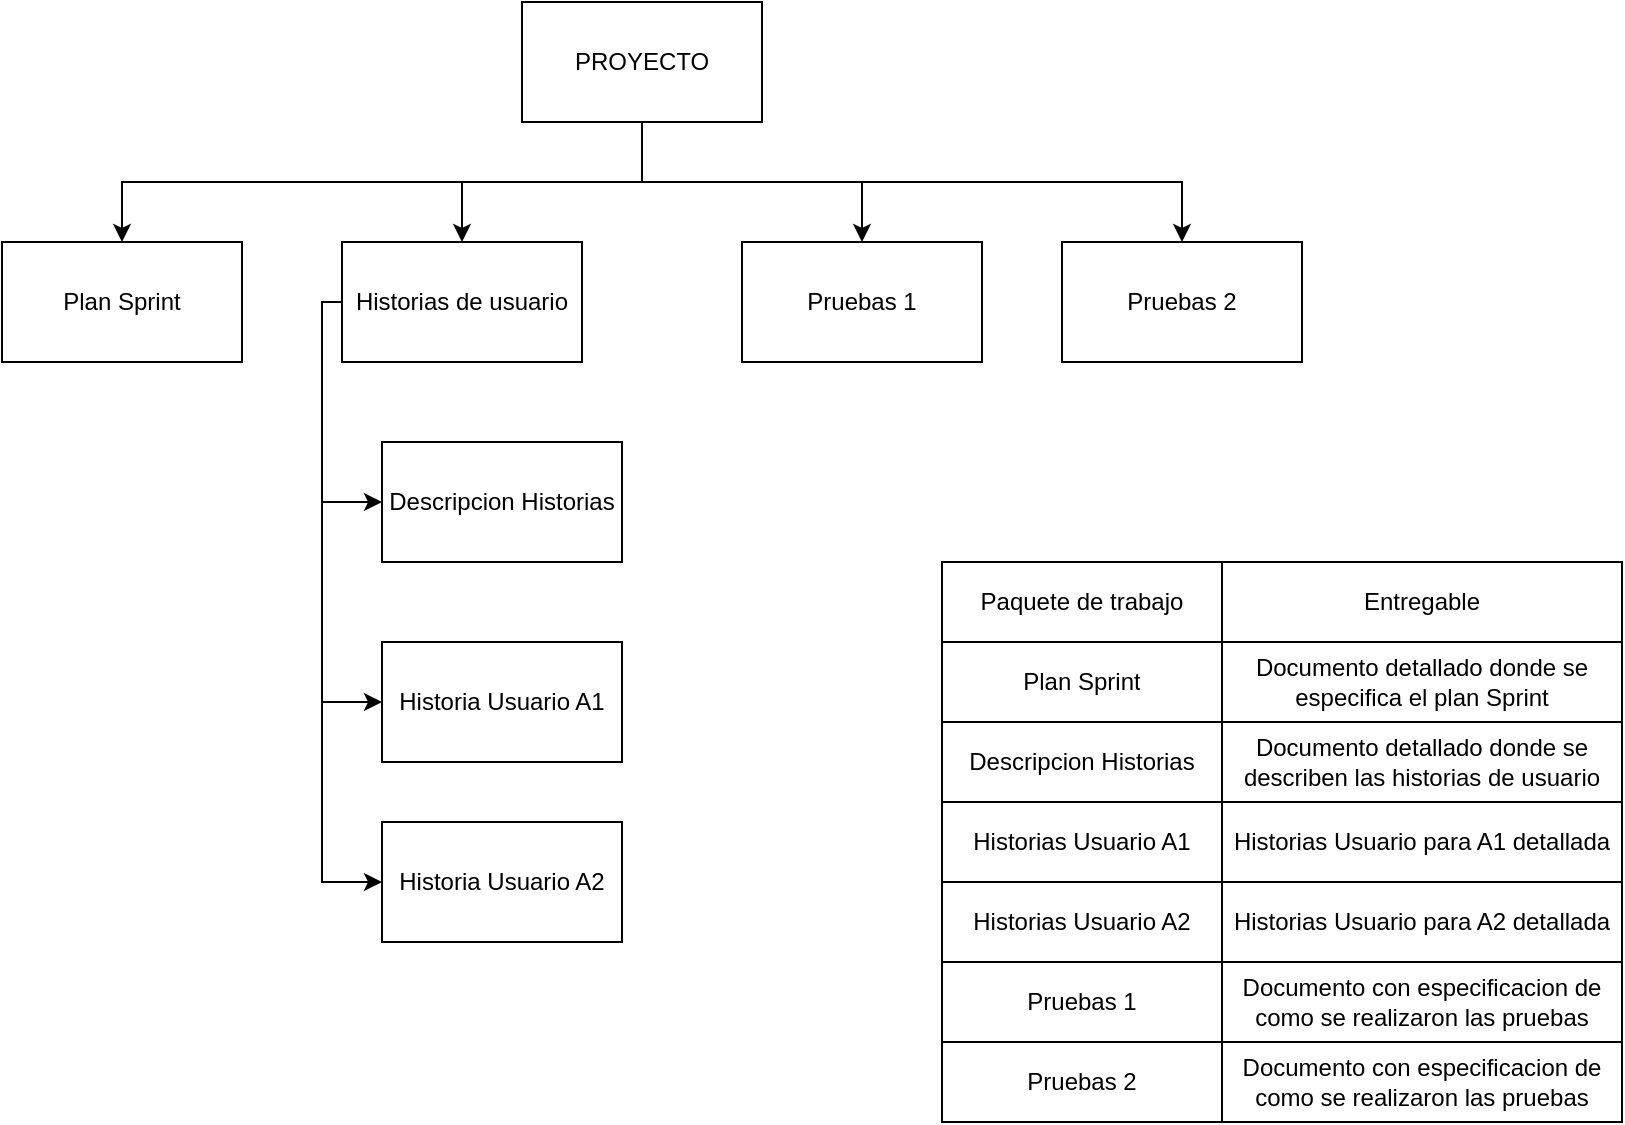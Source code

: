 <mxfile version="24.3.1" type="device">
  <diagram name="Página-1" id="Zy2oA5RtfVl5QKjA0RhK">
    <mxGraphModel dx="1050" dy="583" grid="1" gridSize="10" guides="1" tooltips="1" connect="1" arrows="1" fold="1" page="1" pageScale="1" pageWidth="2000" pageHeight="2000" math="0" shadow="0">
      <root>
        <mxCell id="0" />
        <mxCell id="1" parent="0" />
        <mxCell id="IyjVgv8g9DxbyRXuitOh-7" style="edgeStyle=orthogonalEdgeStyle;rounded=0;orthogonalLoop=1;jettySize=auto;html=1;" edge="1" parent="1" source="IyjVgv8g9DxbyRXuitOh-1" target="IyjVgv8g9DxbyRXuitOh-2">
          <mxGeometry relative="1" as="geometry">
            <Array as="points">
              <mxPoint x="490" y="190" />
              <mxPoint x="230" y="190" />
            </Array>
          </mxGeometry>
        </mxCell>
        <mxCell id="IyjVgv8g9DxbyRXuitOh-8" style="edgeStyle=orthogonalEdgeStyle;rounded=0;orthogonalLoop=1;jettySize=auto;html=1;" edge="1" parent="1" source="IyjVgv8g9DxbyRXuitOh-1" target="IyjVgv8g9DxbyRXuitOh-3">
          <mxGeometry relative="1" as="geometry" />
        </mxCell>
        <mxCell id="IyjVgv8g9DxbyRXuitOh-14" style="edgeStyle=orthogonalEdgeStyle;rounded=0;orthogonalLoop=1;jettySize=auto;html=1;" edge="1" parent="1" source="IyjVgv8g9DxbyRXuitOh-1" target="IyjVgv8g9DxbyRXuitOh-12">
          <mxGeometry relative="1" as="geometry" />
        </mxCell>
        <mxCell id="IyjVgv8g9DxbyRXuitOh-15" style="edgeStyle=orthogonalEdgeStyle;rounded=0;orthogonalLoop=1;jettySize=auto;html=1;" edge="1" parent="1" source="IyjVgv8g9DxbyRXuitOh-1" target="IyjVgv8g9DxbyRXuitOh-13">
          <mxGeometry relative="1" as="geometry">
            <Array as="points">
              <mxPoint x="490" y="190" />
              <mxPoint x="760" y="190" />
            </Array>
          </mxGeometry>
        </mxCell>
        <mxCell id="IyjVgv8g9DxbyRXuitOh-1" value="PROYECTO" style="rounded=0;whiteSpace=wrap;html=1;" vertex="1" parent="1">
          <mxGeometry x="430" y="100" width="120" height="60" as="geometry" />
        </mxCell>
        <mxCell id="IyjVgv8g9DxbyRXuitOh-2" value="Plan Sprint" style="rounded=0;whiteSpace=wrap;html=1;" vertex="1" parent="1">
          <mxGeometry x="170" y="220" width="120" height="60" as="geometry" />
        </mxCell>
        <mxCell id="IyjVgv8g9DxbyRXuitOh-9" style="edgeStyle=orthogonalEdgeStyle;rounded=0;orthogonalLoop=1;jettySize=auto;html=1;entryX=0;entryY=0.5;entryDx=0;entryDy=0;" edge="1" parent="1" source="IyjVgv8g9DxbyRXuitOh-3" target="IyjVgv8g9DxbyRXuitOh-4">
          <mxGeometry relative="1" as="geometry">
            <Array as="points">
              <mxPoint x="330" y="250" />
              <mxPoint x="330" y="350" />
            </Array>
          </mxGeometry>
        </mxCell>
        <mxCell id="IyjVgv8g9DxbyRXuitOh-10" style="edgeStyle=orthogonalEdgeStyle;rounded=0;orthogonalLoop=1;jettySize=auto;html=1;entryX=0;entryY=0.5;entryDx=0;entryDy=0;" edge="1" parent="1" source="IyjVgv8g9DxbyRXuitOh-3" target="IyjVgv8g9DxbyRXuitOh-5">
          <mxGeometry relative="1" as="geometry">
            <Array as="points">
              <mxPoint x="330" y="250" />
              <mxPoint x="330" y="450" />
            </Array>
          </mxGeometry>
        </mxCell>
        <mxCell id="IyjVgv8g9DxbyRXuitOh-11" style="edgeStyle=orthogonalEdgeStyle;rounded=0;orthogonalLoop=1;jettySize=auto;html=1;entryX=0;entryY=0.5;entryDx=0;entryDy=0;" edge="1" parent="1" source="IyjVgv8g9DxbyRXuitOh-3" target="IyjVgv8g9DxbyRXuitOh-6">
          <mxGeometry relative="1" as="geometry">
            <Array as="points">
              <mxPoint x="330" y="250" />
              <mxPoint x="330" y="540" />
            </Array>
          </mxGeometry>
        </mxCell>
        <mxCell id="IyjVgv8g9DxbyRXuitOh-3" value="Historias de usuario" style="rounded=0;whiteSpace=wrap;html=1;" vertex="1" parent="1">
          <mxGeometry x="340" y="220" width="120" height="60" as="geometry" />
        </mxCell>
        <mxCell id="IyjVgv8g9DxbyRXuitOh-4" value="Descripcion Historias" style="rounded=0;whiteSpace=wrap;html=1;" vertex="1" parent="1">
          <mxGeometry x="360" y="320" width="120" height="60" as="geometry" />
        </mxCell>
        <mxCell id="IyjVgv8g9DxbyRXuitOh-5" value="Historia Usuario A1" style="rounded=0;whiteSpace=wrap;html=1;" vertex="1" parent="1">
          <mxGeometry x="360" y="420" width="120" height="60" as="geometry" />
        </mxCell>
        <mxCell id="IyjVgv8g9DxbyRXuitOh-6" value="Historia Usuario A2" style="rounded=0;whiteSpace=wrap;html=1;" vertex="1" parent="1">
          <mxGeometry x="360" y="510" width="120" height="60" as="geometry" />
        </mxCell>
        <mxCell id="IyjVgv8g9DxbyRXuitOh-12" value="Pruebas 1" style="rounded=0;whiteSpace=wrap;html=1;" vertex="1" parent="1">
          <mxGeometry x="540" y="220" width="120" height="60" as="geometry" />
        </mxCell>
        <mxCell id="IyjVgv8g9DxbyRXuitOh-13" value="Pruebas 2" style="rounded=0;whiteSpace=wrap;html=1;" vertex="1" parent="1">
          <mxGeometry x="700" y="220" width="120" height="60" as="geometry" />
        </mxCell>
        <mxCell id="IyjVgv8g9DxbyRXuitOh-17" value="" style="shape=table;startSize=0;container=1;collapsible=0;childLayout=tableLayout;" vertex="1" parent="1">
          <mxGeometry x="640" y="380" width="340" height="280" as="geometry" />
        </mxCell>
        <mxCell id="IyjVgv8g9DxbyRXuitOh-18" value="" style="shape=tableRow;horizontal=0;startSize=0;swimlaneHead=0;swimlaneBody=0;strokeColor=inherit;top=0;left=0;bottom=0;right=0;collapsible=0;dropTarget=0;fillColor=none;points=[[0,0.5],[1,0.5]];portConstraint=eastwest;" vertex="1" parent="IyjVgv8g9DxbyRXuitOh-17">
          <mxGeometry width="340" height="40" as="geometry" />
        </mxCell>
        <mxCell id="IyjVgv8g9DxbyRXuitOh-19" value="Paquete de trabajo" style="shape=partialRectangle;html=1;whiteSpace=wrap;connectable=0;strokeColor=inherit;overflow=hidden;fillColor=none;top=0;left=0;bottom=0;right=0;pointerEvents=1;" vertex="1" parent="IyjVgv8g9DxbyRXuitOh-18">
          <mxGeometry width="140" height="40" as="geometry">
            <mxRectangle width="140" height="40" as="alternateBounds" />
          </mxGeometry>
        </mxCell>
        <mxCell id="IyjVgv8g9DxbyRXuitOh-20" value="Entregable" style="shape=partialRectangle;html=1;whiteSpace=wrap;connectable=0;strokeColor=inherit;overflow=hidden;fillColor=none;top=0;left=0;bottom=0;right=0;pointerEvents=1;" vertex="1" parent="IyjVgv8g9DxbyRXuitOh-18">
          <mxGeometry x="140" width="200" height="40" as="geometry">
            <mxRectangle width="200" height="40" as="alternateBounds" />
          </mxGeometry>
        </mxCell>
        <mxCell id="IyjVgv8g9DxbyRXuitOh-21" value="" style="shape=tableRow;horizontal=0;startSize=0;swimlaneHead=0;swimlaneBody=0;strokeColor=inherit;top=0;left=0;bottom=0;right=0;collapsible=0;dropTarget=0;fillColor=none;points=[[0,0.5],[1,0.5]];portConstraint=eastwest;" vertex="1" parent="IyjVgv8g9DxbyRXuitOh-17">
          <mxGeometry y="40" width="340" height="40" as="geometry" />
        </mxCell>
        <mxCell id="IyjVgv8g9DxbyRXuitOh-22" value="Plan Sprint" style="shape=partialRectangle;html=1;whiteSpace=wrap;connectable=0;strokeColor=inherit;overflow=hidden;fillColor=none;top=0;left=0;bottom=0;right=0;pointerEvents=1;" vertex="1" parent="IyjVgv8g9DxbyRXuitOh-21">
          <mxGeometry width="140" height="40" as="geometry">
            <mxRectangle width="140" height="40" as="alternateBounds" />
          </mxGeometry>
        </mxCell>
        <mxCell id="IyjVgv8g9DxbyRXuitOh-23" value="Documento detallado donde se especifica el plan Sprint" style="shape=partialRectangle;html=1;whiteSpace=wrap;connectable=0;strokeColor=inherit;overflow=hidden;fillColor=none;top=0;left=0;bottom=0;right=0;pointerEvents=1;" vertex="1" parent="IyjVgv8g9DxbyRXuitOh-21">
          <mxGeometry x="140" width="200" height="40" as="geometry">
            <mxRectangle width="200" height="40" as="alternateBounds" />
          </mxGeometry>
        </mxCell>
        <mxCell id="IyjVgv8g9DxbyRXuitOh-24" value="" style="shape=tableRow;horizontal=0;startSize=0;swimlaneHead=0;swimlaneBody=0;strokeColor=inherit;top=0;left=0;bottom=0;right=0;collapsible=0;dropTarget=0;fillColor=none;points=[[0,0.5],[1,0.5]];portConstraint=eastwest;" vertex="1" parent="IyjVgv8g9DxbyRXuitOh-17">
          <mxGeometry y="80" width="340" height="40" as="geometry" />
        </mxCell>
        <mxCell id="IyjVgv8g9DxbyRXuitOh-25" value="Descripcion Historias" style="shape=partialRectangle;html=1;whiteSpace=wrap;connectable=0;strokeColor=inherit;overflow=hidden;fillColor=none;top=0;left=0;bottom=0;right=0;pointerEvents=1;" vertex="1" parent="IyjVgv8g9DxbyRXuitOh-24">
          <mxGeometry width="140" height="40" as="geometry">
            <mxRectangle width="140" height="40" as="alternateBounds" />
          </mxGeometry>
        </mxCell>
        <mxCell id="IyjVgv8g9DxbyRXuitOh-26" value="Documento detallado donde se describen las historias de usuario" style="shape=partialRectangle;html=1;whiteSpace=wrap;connectable=0;strokeColor=inherit;overflow=hidden;fillColor=none;top=0;left=0;bottom=0;right=0;pointerEvents=1;" vertex="1" parent="IyjVgv8g9DxbyRXuitOh-24">
          <mxGeometry x="140" width="200" height="40" as="geometry">
            <mxRectangle width="200" height="40" as="alternateBounds" />
          </mxGeometry>
        </mxCell>
        <mxCell id="IyjVgv8g9DxbyRXuitOh-27" value="" style="shape=tableRow;horizontal=0;startSize=0;swimlaneHead=0;swimlaneBody=0;strokeColor=inherit;top=0;left=0;bottom=0;right=0;collapsible=0;dropTarget=0;fillColor=none;points=[[0,0.5],[1,0.5]];portConstraint=eastwest;" vertex="1" parent="IyjVgv8g9DxbyRXuitOh-17">
          <mxGeometry y="120" width="340" height="40" as="geometry" />
        </mxCell>
        <mxCell id="IyjVgv8g9DxbyRXuitOh-28" value="Historias Usuario A1" style="shape=partialRectangle;html=1;whiteSpace=wrap;connectable=0;strokeColor=inherit;overflow=hidden;fillColor=none;top=0;left=0;bottom=0;right=0;pointerEvents=1;" vertex="1" parent="IyjVgv8g9DxbyRXuitOh-27">
          <mxGeometry width="140" height="40" as="geometry">
            <mxRectangle width="140" height="40" as="alternateBounds" />
          </mxGeometry>
        </mxCell>
        <mxCell id="IyjVgv8g9DxbyRXuitOh-29" value="Historias Usuario para A1 detallada" style="shape=partialRectangle;html=1;whiteSpace=wrap;connectable=0;strokeColor=inherit;overflow=hidden;fillColor=none;top=0;left=0;bottom=0;right=0;pointerEvents=1;" vertex="1" parent="IyjVgv8g9DxbyRXuitOh-27">
          <mxGeometry x="140" width="200" height="40" as="geometry">
            <mxRectangle width="200" height="40" as="alternateBounds" />
          </mxGeometry>
        </mxCell>
        <mxCell id="IyjVgv8g9DxbyRXuitOh-30" value="" style="shape=tableRow;horizontal=0;startSize=0;swimlaneHead=0;swimlaneBody=0;strokeColor=inherit;top=0;left=0;bottom=0;right=0;collapsible=0;dropTarget=0;fillColor=none;points=[[0,0.5],[1,0.5]];portConstraint=eastwest;" vertex="1" parent="IyjVgv8g9DxbyRXuitOh-17">
          <mxGeometry y="160" width="340" height="40" as="geometry" />
        </mxCell>
        <mxCell id="IyjVgv8g9DxbyRXuitOh-31" value="Historias Usuario A2" style="shape=partialRectangle;html=1;whiteSpace=wrap;connectable=0;strokeColor=inherit;overflow=hidden;fillColor=none;top=0;left=0;bottom=0;right=0;pointerEvents=1;" vertex="1" parent="IyjVgv8g9DxbyRXuitOh-30">
          <mxGeometry width="140" height="40" as="geometry">
            <mxRectangle width="140" height="40" as="alternateBounds" />
          </mxGeometry>
        </mxCell>
        <mxCell id="IyjVgv8g9DxbyRXuitOh-32" value="Historias Usuario para A2 detallada" style="shape=partialRectangle;html=1;whiteSpace=wrap;connectable=0;strokeColor=inherit;overflow=hidden;fillColor=none;top=0;left=0;bottom=0;right=0;pointerEvents=1;" vertex="1" parent="IyjVgv8g9DxbyRXuitOh-30">
          <mxGeometry x="140" width="200" height="40" as="geometry">
            <mxRectangle width="200" height="40" as="alternateBounds" />
          </mxGeometry>
        </mxCell>
        <mxCell id="IyjVgv8g9DxbyRXuitOh-33" value="" style="shape=tableRow;horizontal=0;startSize=0;swimlaneHead=0;swimlaneBody=0;strokeColor=inherit;top=0;left=0;bottom=0;right=0;collapsible=0;dropTarget=0;fillColor=none;points=[[0,0.5],[1,0.5]];portConstraint=eastwest;" vertex="1" parent="IyjVgv8g9DxbyRXuitOh-17">
          <mxGeometry y="200" width="340" height="40" as="geometry" />
        </mxCell>
        <mxCell id="IyjVgv8g9DxbyRXuitOh-34" value="Pruebas 1" style="shape=partialRectangle;html=1;whiteSpace=wrap;connectable=0;strokeColor=inherit;overflow=hidden;fillColor=none;top=0;left=0;bottom=0;right=0;pointerEvents=1;" vertex="1" parent="IyjVgv8g9DxbyRXuitOh-33">
          <mxGeometry width="140" height="40" as="geometry">
            <mxRectangle width="140" height="40" as="alternateBounds" />
          </mxGeometry>
        </mxCell>
        <mxCell id="IyjVgv8g9DxbyRXuitOh-35" value="Documento con especificacion de como se realizaron las pruebas" style="shape=partialRectangle;html=1;whiteSpace=wrap;connectable=0;strokeColor=inherit;overflow=hidden;fillColor=none;top=0;left=0;bottom=0;right=0;pointerEvents=1;" vertex="1" parent="IyjVgv8g9DxbyRXuitOh-33">
          <mxGeometry x="140" width="200" height="40" as="geometry">
            <mxRectangle width="200" height="40" as="alternateBounds" />
          </mxGeometry>
        </mxCell>
        <mxCell id="IyjVgv8g9DxbyRXuitOh-36" value="" style="shape=tableRow;horizontal=0;startSize=0;swimlaneHead=0;swimlaneBody=0;strokeColor=inherit;top=0;left=0;bottom=0;right=0;collapsible=0;dropTarget=0;fillColor=none;points=[[0,0.5],[1,0.5]];portConstraint=eastwest;" vertex="1" parent="IyjVgv8g9DxbyRXuitOh-17">
          <mxGeometry y="240" width="340" height="40" as="geometry" />
        </mxCell>
        <mxCell id="IyjVgv8g9DxbyRXuitOh-37" value="Pruebas 2" style="shape=partialRectangle;html=1;whiteSpace=wrap;connectable=0;strokeColor=inherit;overflow=hidden;fillColor=none;top=0;left=0;bottom=0;right=0;pointerEvents=1;" vertex="1" parent="IyjVgv8g9DxbyRXuitOh-36">
          <mxGeometry width="140" height="40" as="geometry">
            <mxRectangle width="140" height="40" as="alternateBounds" />
          </mxGeometry>
        </mxCell>
        <mxCell id="IyjVgv8g9DxbyRXuitOh-38" value="Documento con especificacion de como se realizaron las pruebas" style="shape=partialRectangle;html=1;whiteSpace=wrap;connectable=0;strokeColor=inherit;overflow=hidden;fillColor=none;top=0;left=0;bottom=0;right=0;pointerEvents=1;" vertex="1" parent="IyjVgv8g9DxbyRXuitOh-36">
          <mxGeometry x="140" width="200" height="40" as="geometry">
            <mxRectangle width="200" height="40" as="alternateBounds" />
          </mxGeometry>
        </mxCell>
      </root>
    </mxGraphModel>
  </diagram>
</mxfile>
